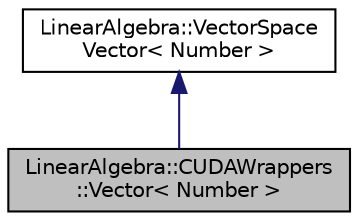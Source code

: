 digraph "LinearAlgebra::CUDAWrappers::Vector&lt; Number &gt;"
{
 // LATEX_PDF_SIZE
  edge [fontname="Helvetica",fontsize="10",labelfontname="Helvetica",labelfontsize="10"];
  node [fontname="Helvetica",fontsize="10",shape=record];
  Node1 [label="LinearAlgebra::CUDAWrappers\l::Vector\< Number \>",height=0.2,width=0.4,color="black", fillcolor="grey75", style="filled", fontcolor="black",tooltip=" "];
  Node2 -> Node1 [dir="back",color="midnightblue",fontsize="10",style="solid",fontname="Helvetica"];
  Node2 [label="LinearAlgebra::VectorSpace\lVector\< Number \>",height=0.2,width=0.4,color="black", fillcolor="white", style="filled",URL="$classLinearAlgebra_1_1VectorSpaceVector.html",tooltip=" "];
}
